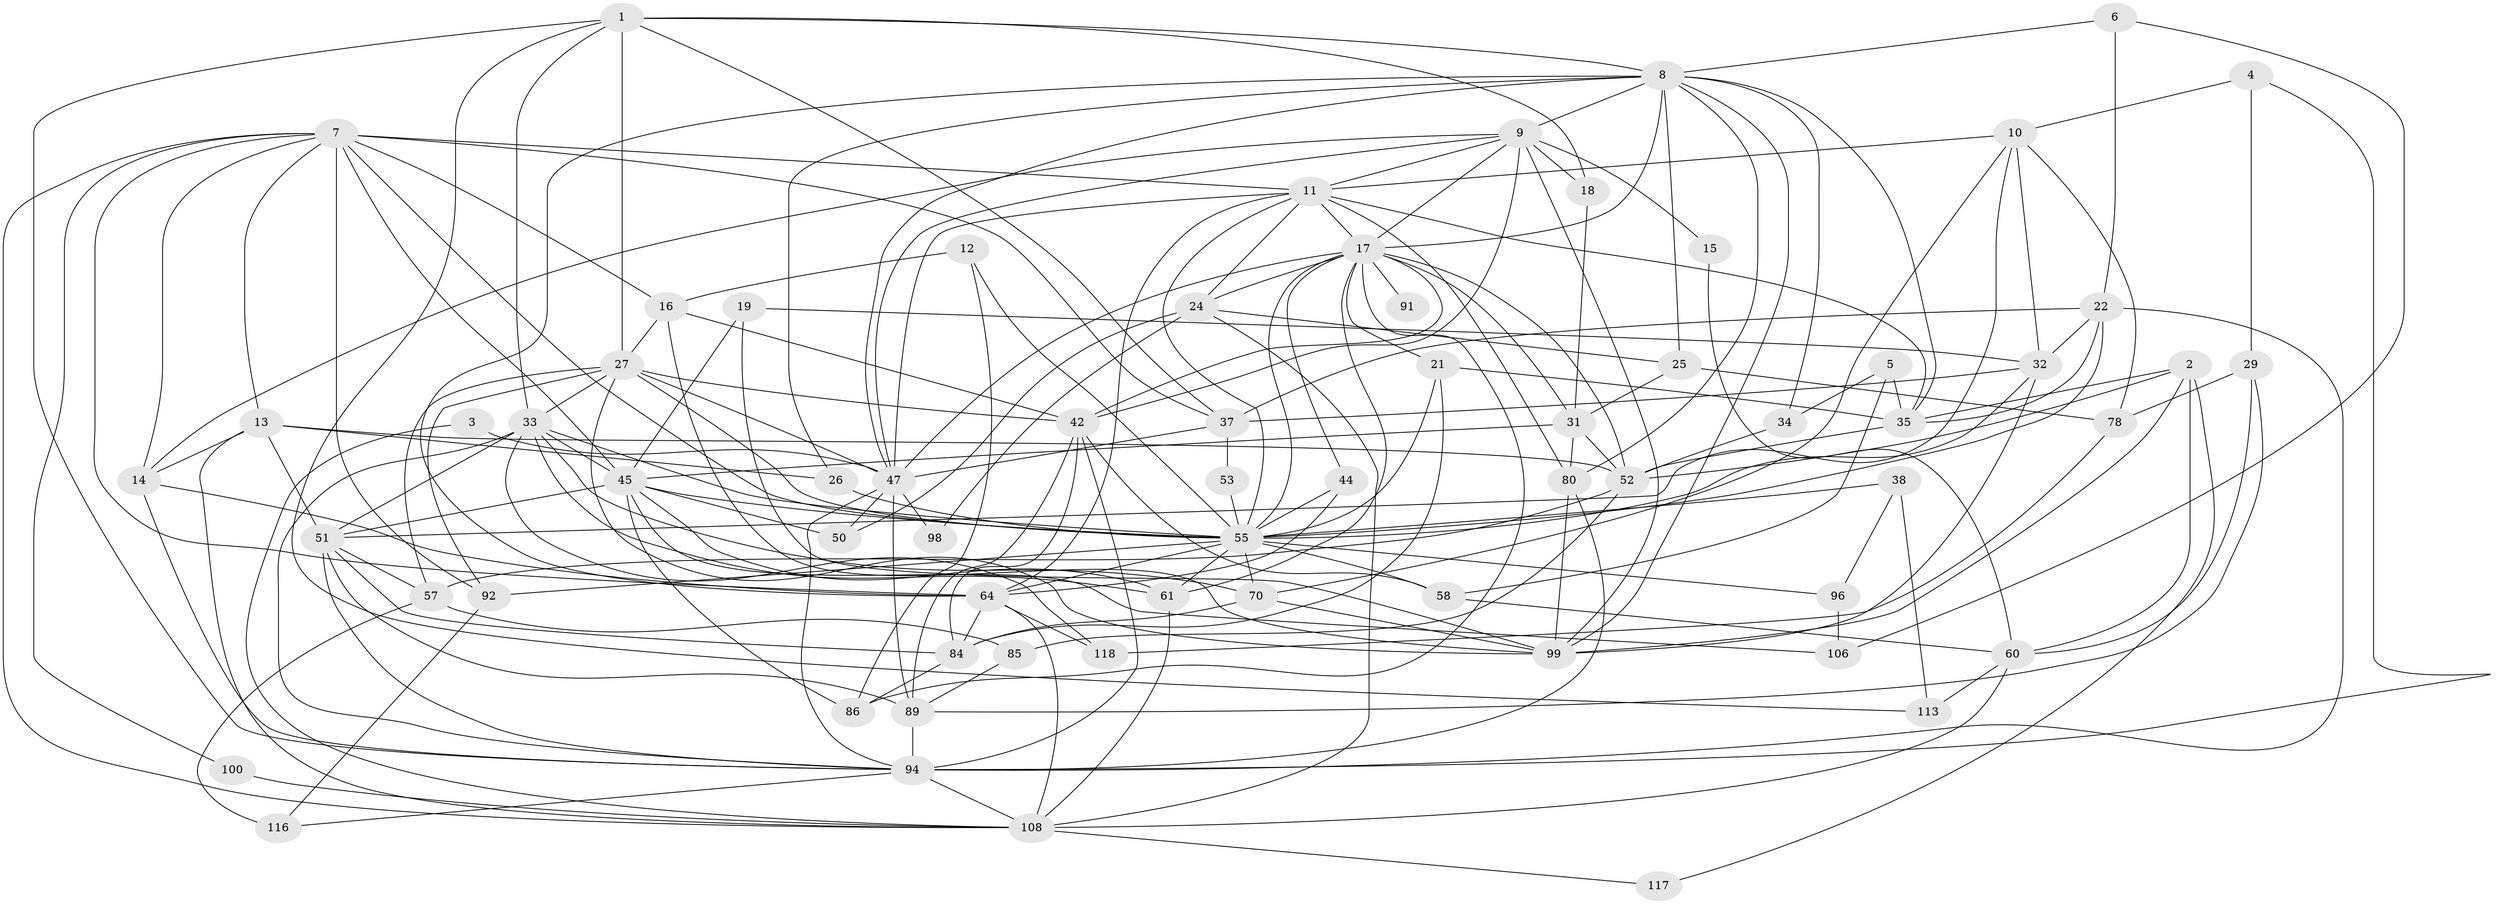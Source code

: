 // original degree distribution, {7: 0.04477611940298507, 5: 0.16417910447761194, 2: 0.14925373134328357, 3: 0.2537313432835821, 6: 0.09701492537313433, 4: 0.27611940298507465, 8: 0.014925373134328358}
// Generated by graph-tools (version 1.1) at 2025/18/03/04/25 18:18:45]
// undirected, 67 vertices, 190 edges
graph export_dot {
graph [start="1"]
  node [color=gray90,style=filled];
  1 [super="+128"];
  2 [super="+97"];
  3;
  4;
  5;
  6 [super="+62"];
  7 [super="+41+28+129"];
  8 [super="+112+49"];
  9 [super="+48+30"];
  10 [super="+20"];
  11 [super="+95+36"];
  12 [super="+124"];
  13 [super="+77"];
  14;
  15;
  16;
  17 [super="+88+114+40"];
  18;
  19;
  21;
  22 [super="+23"];
  24 [super="+72+59"];
  25;
  26;
  27 [super="+71"];
  29;
  31 [super="+43"];
  32;
  33 [super="+104+76"];
  34;
  35 [super="+81"];
  37 [super="+73"];
  38;
  42 [super="+46+68+120"];
  44;
  45 [super="+90+121"];
  47 [super="+75+101"];
  50;
  51 [super="+82"];
  52 [super="+54"];
  53;
  55 [super="+65+69+56+134"];
  57 [super="+83"];
  58;
  60 [super="+119"];
  61 [super="+111"];
  64 [super="+66+67"];
  70 [super="+74"];
  78;
  80 [super="+87+132"];
  84 [super="+105"];
  85;
  86;
  89 [super="+102"];
  91;
  92;
  94 [super="+107+122"];
  96;
  98;
  99 [super="+103"];
  100;
  106;
  108 [super="+115"];
  113;
  116;
  117;
  118;
  1 -- 18;
  1 -- 113;
  1 -- 37;
  1 -- 33;
  1 -- 27;
  1 -- 94;
  1 -- 8;
  2 -- 52;
  2 -- 99;
  2 -- 117;
  2 -- 35;
  2 -- 60;
  3 -- 47;
  3 -- 108;
  4 -- 10;
  4 -- 29;
  4 -- 94;
  5 -- 58;
  5 -- 34;
  5 -- 35;
  6 -- 106;
  6 -- 8;
  6 -- 22;
  7 -- 55;
  7 -- 37;
  7 -- 13;
  7 -- 92;
  7 -- 45;
  7 -- 16;
  7 -- 100;
  7 -- 108;
  7 -- 14;
  7 -- 11;
  7 -- 64;
  8 -- 34;
  8 -- 25;
  8 -- 64;
  8 -- 99;
  8 -- 80;
  8 -- 26;
  8 -- 17;
  8 -- 35;
  8 -- 9;
  8 -- 47;
  9 -- 14;
  9 -- 42;
  9 -- 99 [weight=2];
  9 -- 15;
  9 -- 17;
  9 -- 18;
  9 -- 47;
  9 -- 11;
  10 -- 32;
  10 -- 11;
  10 -- 78;
  10 -- 70;
  10 -- 51;
  11 -- 24;
  11 -- 35;
  11 -- 80;
  11 -- 64;
  11 -- 17;
  11 -- 55;
  11 -- 47;
  12 -- 86;
  12 -- 55 [weight=2];
  12 -- 16;
  13 -- 14;
  13 -- 52;
  13 -- 108;
  13 -- 26;
  13 -- 51;
  14 -- 94;
  14 -- 64;
  15 -- 60;
  16 -- 42;
  16 -- 27;
  16 -- 99;
  17 -- 61;
  17 -- 44;
  17 -- 42;
  17 -- 47;
  17 -- 52;
  17 -- 21;
  17 -- 86;
  17 -- 24;
  17 -- 91 [weight=2];
  17 -- 31;
  17 -- 55;
  18 -- 31;
  19 -- 45;
  19 -- 32;
  19 -- 99;
  21 -- 35;
  21 -- 84;
  21 -- 55;
  22 -- 94 [weight=2];
  22 -- 32;
  22 -- 37;
  22 -- 35;
  22 -- 55;
  24 -- 50;
  24 -- 98;
  24 -- 25;
  24 -- 108;
  25 -- 78;
  25 -- 31;
  26 -- 55;
  27 -- 33;
  27 -- 42 [weight=2];
  27 -- 47;
  27 -- 92;
  27 -- 55;
  27 -- 99;
  27 -- 57;
  29 -- 78;
  29 -- 89;
  29 -- 60;
  31 -- 80;
  31 -- 52;
  31 -- 45;
  32 -- 37;
  32 -- 99;
  32 -- 55;
  33 -- 61;
  33 -- 51;
  33 -- 118;
  33 -- 70;
  33 -- 55;
  33 -- 45;
  33 -- 94;
  34 -- 52;
  35 -- 52;
  37 -- 53;
  37 -- 47;
  38 -- 55;
  38 -- 96;
  38 -- 113;
  42 -- 58;
  42 -- 89;
  42 -- 94;
  42 -- 84;
  44 -- 55;
  44 -- 64;
  45 -- 50;
  45 -- 55;
  45 -- 86;
  45 -- 106;
  45 -- 51;
  45 -- 61;
  47 -- 50;
  47 -- 98;
  47 -- 89;
  47 -- 94;
  51 -- 84;
  51 -- 89;
  51 -- 57;
  51 -- 94;
  52 -- 85;
  52 -- 57;
  53 -- 55;
  55 -- 61;
  55 -- 96 [weight=2];
  55 -- 58;
  55 -- 64;
  55 -- 70;
  55 -- 92;
  57 -- 116;
  57 -- 85;
  58 -- 60;
  60 -- 108;
  60 -- 113;
  61 -- 108;
  64 -- 108;
  64 -- 84;
  64 -- 118;
  70 -- 84;
  70 -- 99;
  78 -- 118;
  80 -- 94;
  80 -- 99;
  84 -- 86;
  85 -- 89;
  89 -- 94;
  92 -- 116;
  94 -- 116;
  94 -- 108;
  96 -- 106;
  100 -- 108;
  108 -- 117;
}
